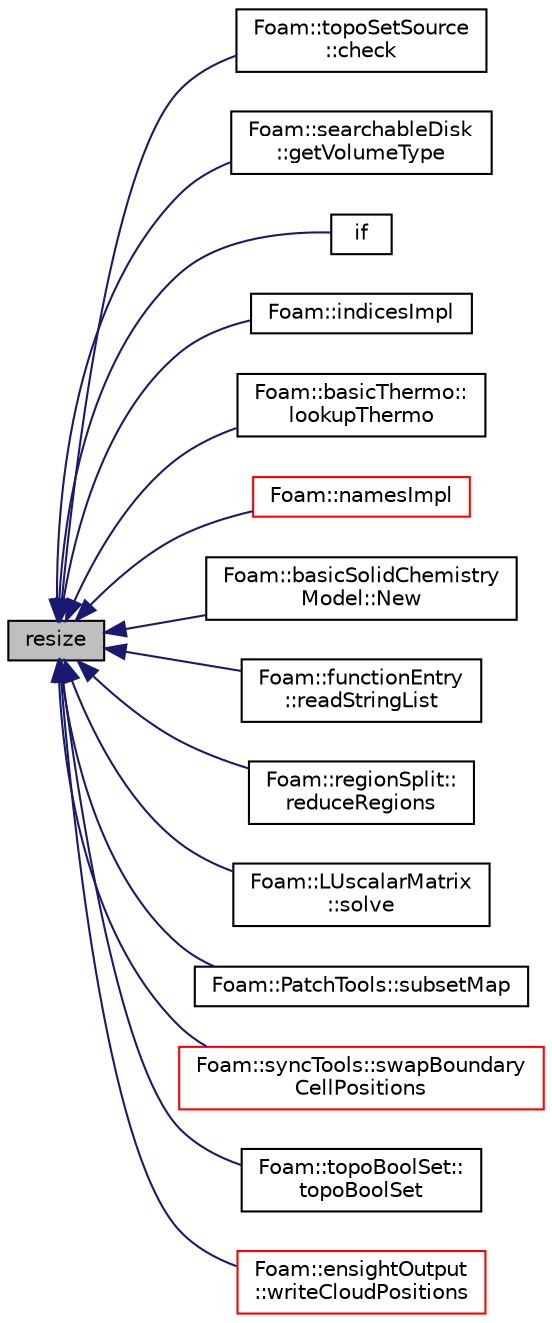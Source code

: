 digraph "resize"
{
  bgcolor="transparent";
  edge [fontname="Helvetica",fontsize="10",labelfontname="Helvetica",labelfontsize="10"];
  node [fontname="Helvetica",fontsize="10",shape=record];
  rankdir="LR";
  Node1 [label="resize",height=0.2,width=0.4,color="black", fillcolor="grey75", style="filled" fontcolor="black"];
  Node1 -> Node2 [dir="back",color="midnightblue",fontsize="10",style="solid",fontname="Helvetica"];
  Node2 [label="Foam::topoSetSource\l::check",height=0.2,width=0.4,color="black",URL="$classFoam_1_1topoSetSource.html#a4d214e70c5ce21c0b0283a31598744e5",tooltip="Detect and remove any values less than 0 or ge maxLabel. "];
  Node1 -> Node3 [dir="back",color="midnightblue",fontsize="10",style="solid",fontname="Helvetica"];
  Node3 [label="Foam::searchableDisk\l::getVolumeType",height=0.2,width=0.4,color="black",URL="$classFoam_1_1searchableDisk.html#aef64198f27f8e72ae300237976330f07",tooltip="Determine type (inside/outside/mixed) for point. "];
  Node1 -> Node4 [dir="back",color="midnightblue",fontsize="10",style="solid",fontname="Helvetica"];
  Node4 [label="if",height=0.2,width=0.4,color="black",URL="$convertSurfaceFields_8H.html#a6bde4a1e80da8954743291a2aa189d2e"];
  Node1 -> Node5 [dir="back",color="midnightblue",fontsize="10",style="solid",fontname="Helvetica"];
  Node5 [label="Foam::indicesImpl",height=0.2,width=0.4,color="black",URL="$namespaceFoam.html#a82c53ca2d50f4c9af05a253ea7d92961"];
  Node1 -> Node6 [dir="back",color="midnightblue",fontsize="10",style="solid",fontname="Helvetica"];
  Node6 [label="Foam::basicThermo::\llookupThermo",height=0.2,width=0.4,color="black",URL="$classFoam_1_1basicThermo.html#a1229156dce2b09dadcc2d808380da0be",tooltip="Generic lookup for thermodynamics package thermoTypeName. "];
  Node1 -> Node7 [dir="back",color="midnightblue",fontsize="10",style="solid",fontname="Helvetica"];
  Node7 [label="Foam::namesImpl",height=0.2,width=0.4,color="red",URL="$namespaceFoam.html#a40d5a8050438fd7421c1126c2efbadd8"];
  Node1 -> Node8 [dir="back",color="midnightblue",fontsize="10",style="solid",fontname="Helvetica"];
  Node8 [label="Foam::basicSolidChemistry\lModel::New",height=0.2,width=0.4,color="black",URL="$classFoam_1_1basicSolidChemistryModel.html#a0d716179d65bd0a5a370080c72a51df8",tooltip="Selector. "];
  Node1 -> Node9 [dir="back",color="midnightblue",fontsize="10",style="solid",fontname="Helvetica"];
  Node9 [label="Foam::functionEntry\l::readStringList",height=0.2,width=0.4,color="black",URL="$classFoam_1_1functionEntry.html#a622947b8c96114d6fb83e1211d015f3e"];
  Node1 -> Node10 [dir="back",color="midnightblue",fontsize="10",style="solid",fontname="Helvetica"];
  Node10 [label="Foam::regionSplit::\lreduceRegions",height=0.2,width=0.4,color="black",URL="$classFoam_1_1regionSplit.html#aee98dcd8931af6c03badb8a1118b5e90",tooltip="Manually consolidate the regions globally by swapping information. "];
  Node1 -> Node11 [dir="back",color="midnightblue",fontsize="10",style="solid",fontname="Helvetica"];
  Node11 [label="Foam::LUscalarMatrix\l::solve",height=0.2,width=0.4,color="black",URL="$classFoam_1_1LUscalarMatrix.html#ae6c528f95629926820e0d152fd1d4a98",tooltip="Solve the linear system with the given source. "];
  Node1 -> Node12 [dir="back",color="midnightblue",fontsize="10",style="solid",fontname="Helvetica"];
  Node12 [label="Foam::PatchTools::subsetMap",height=0.2,width=0.4,color="black",URL="$classFoam_1_1PatchTools.html#a16c50fe6cdf5ee608284ba9c1a6866b4",tooltip="Determine the mapping for a sub-patch. "];
  Node1 -> Node13 [dir="back",color="midnightblue",fontsize="10",style="solid",fontname="Helvetica"];
  Node13 [label="Foam::syncTools::swapBoundary\lCellPositions",height=0.2,width=0.4,color="red",URL="$classFoam_1_1syncTools.html#ae4912a4e02f0383f73363598c8cea12f",tooltip="Swap to obtain neighbour cell positions for all boundary faces. "];
  Node1 -> Node14 [dir="back",color="midnightblue",fontsize="10",style="solid",fontname="Helvetica"];
  Node14 [label="Foam::topoBoolSet::\ltopoBoolSet",height=0.2,width=0.4,color="black",URL="$classFoam_1_1topoBoolSet.html#a25199332f2ddec591e5c5d8899783913",tooltip="Move construct with list values, size elements. "];
  Node1 -> Node15 [dir="back",color="midnightblue",fontsize="10",style="solid",fontname="Helvetica"];
  Node15 [label="Foam::ensightOutput\l::writeCloudPositions",height=0.2,width=0.4,color="red",URL="$namespaceFoam_1_1ensightOutput.html#a580a0552e0660182398c60ba9900c1cf",tooltip="Write cloud positions. "];
}
